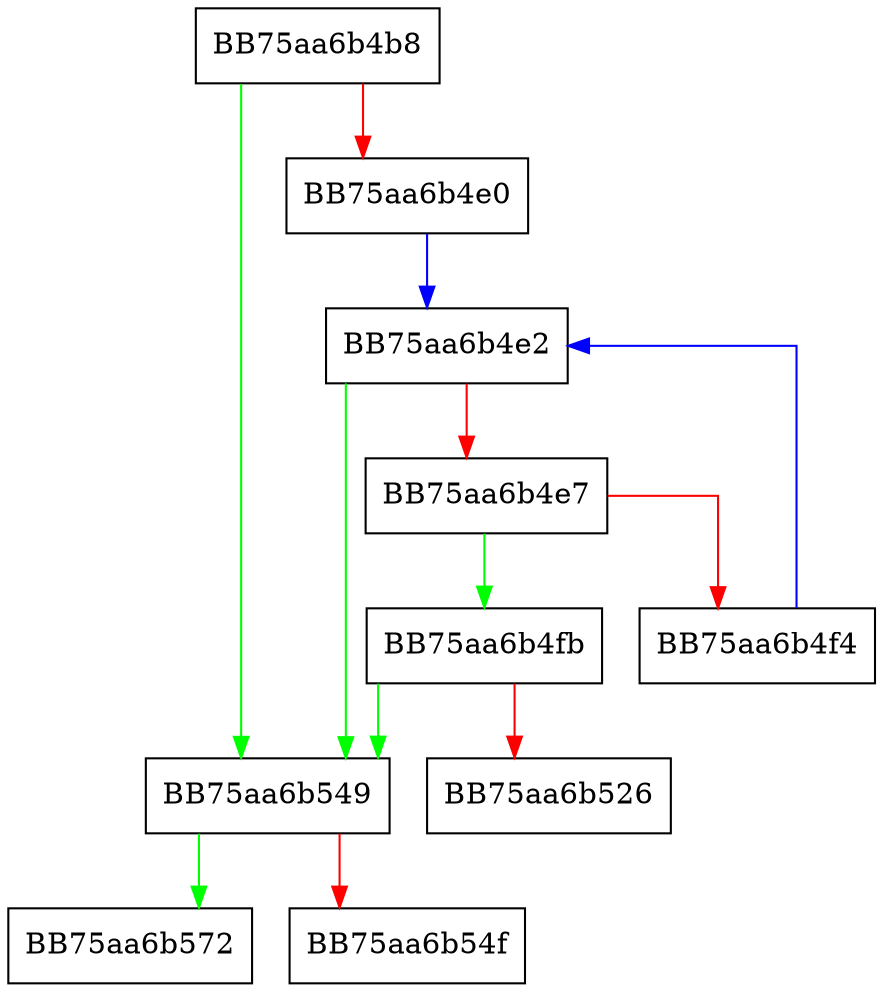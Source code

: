 digraph APKParser {
  node [shape="box"];
  graph [splines=ortho];
  BB75aa6b4b8 -> BB75aa6b549 [color="green"];
  BB75aa6b4b8 -> BB75aa6b4e0 [color="red"];
  BB75aa6b4e0 -> BB75aa6b4e2 [color="blue"];
  BB75aa6b4e2 -> BB75aa6b549 [color="green"];
  BB75aa6b4e2 -> BB75aa6b4e7 [color="red"];
  BB75aa6b4e7 -> BB75aa6b4fb [color="green"];
  BB75aa6b4e7 -> BB75aa6b4f4 [color="red"];
  BB75aa6b4f4 -> BB75aa6b4e2 [color="blue"];
  BB75aa6b4fb -> BB75aa6b549 [color="green"];
  BB75aa6b4fb -> BB75aa6b526 [color="red"];
  BB75aa6b549 -> BB75aa6b572 [color="green"];
  BB75aa6b549 -> BB75aa6b54f [color="red"];
}